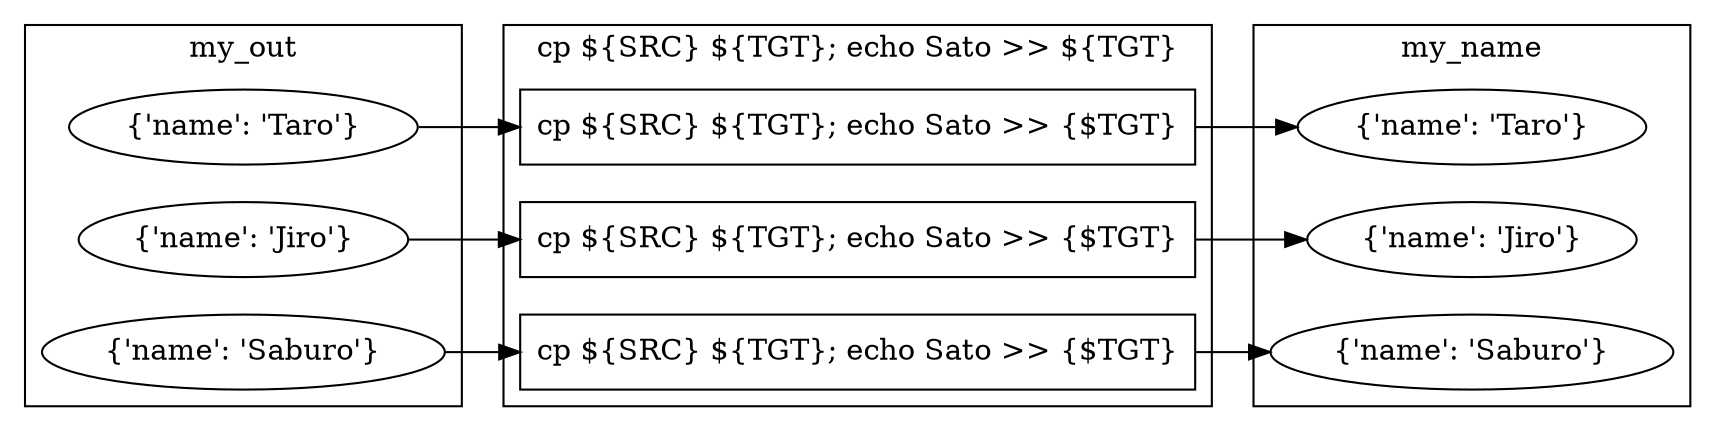 digraph G {
  graph [rankdir=LR]

  subgraph cluster_my_out {
    label="my_out"

    taro [label="{'name': 'Taro'}"]
    jiro [label="{'name': 'Jiro'}"]
    saburo [label="{'name': 'Saburo'}"]
  }

  subgraph cluster_append_name {
    label="cp ${SRC} ${TGT}; echo Sato >> ${TGT}"

    cp_taro [shape=box, label="cp ${SRC} ${TGT}; echo Sato >> {$TGT}"]
    cp_jiro [shape=box, label="cp ${SRC} ${TGT}; echo Sato >> {$TGT}"]
    cp_saburo [shape=box, label="cp ${SRC} ${TGT}; echo Sato >> {$TGT}"]
  }

  taro -> cp_taro
  jiro -> cp_jiro
  saburo -> cp_saburo

  subgraph cluster_my_name {
    label="my_name"

    sato_taro [label="{'name': 'Taro'}"]
    sato_jiro [label="{'name': 'Jiro'}"]
    sato_saburo [label="{'name': 'Saburo'}"]
  }

  cp_taro -> sato_taro
  cp_jiro -> sato_jiro
  cp_saburo -> sato_saburo
}
